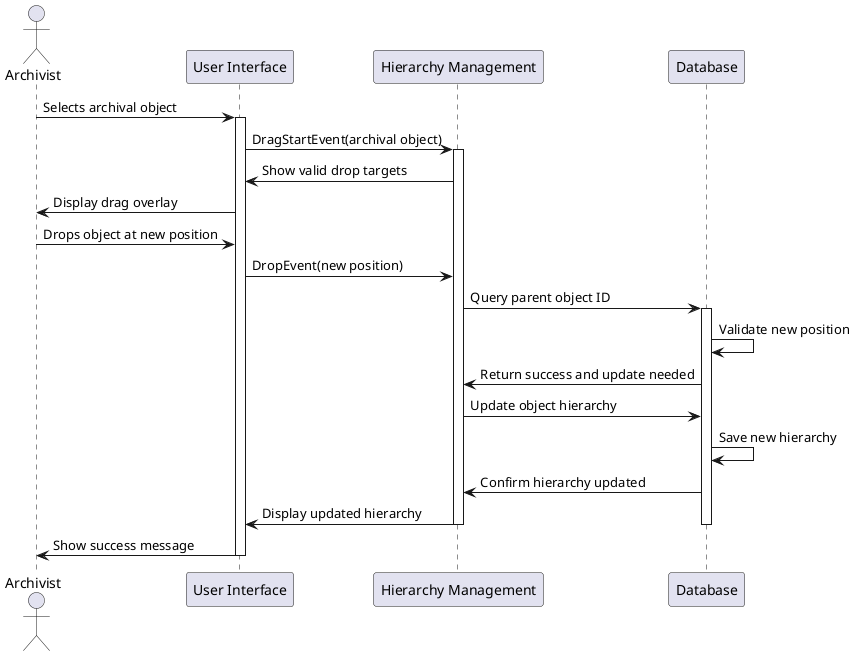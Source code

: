 @startuml
actor Archivist as user
participant "User Interface" as UI
participant "Hierarchy Management" as HM
participant "Database" as DB


user -> UI: Selects archival object
activate UI

UI -> HM: DragStartEvent(archival object)
activate HM

HM -> UI: Show valid drop targets
UI -> user: Display drag overlay

user -> UI: Drops object at new position
UI -> HM: DropEvent(new position)
HM -> DB: Query parent object ID
activate DB

DB -> DB: Validate new position
DB -> HM: Return success and update needed

HM -> DB: Update object hierarchy
DB -> DB: Save new hierarchy
DB -> HM: Confirm hierarchy updated

HM -> UI: Display updated hierarchy
deactivate DB
deactivate HM

UI -> user: Show success message
deactivate UI

@enduml